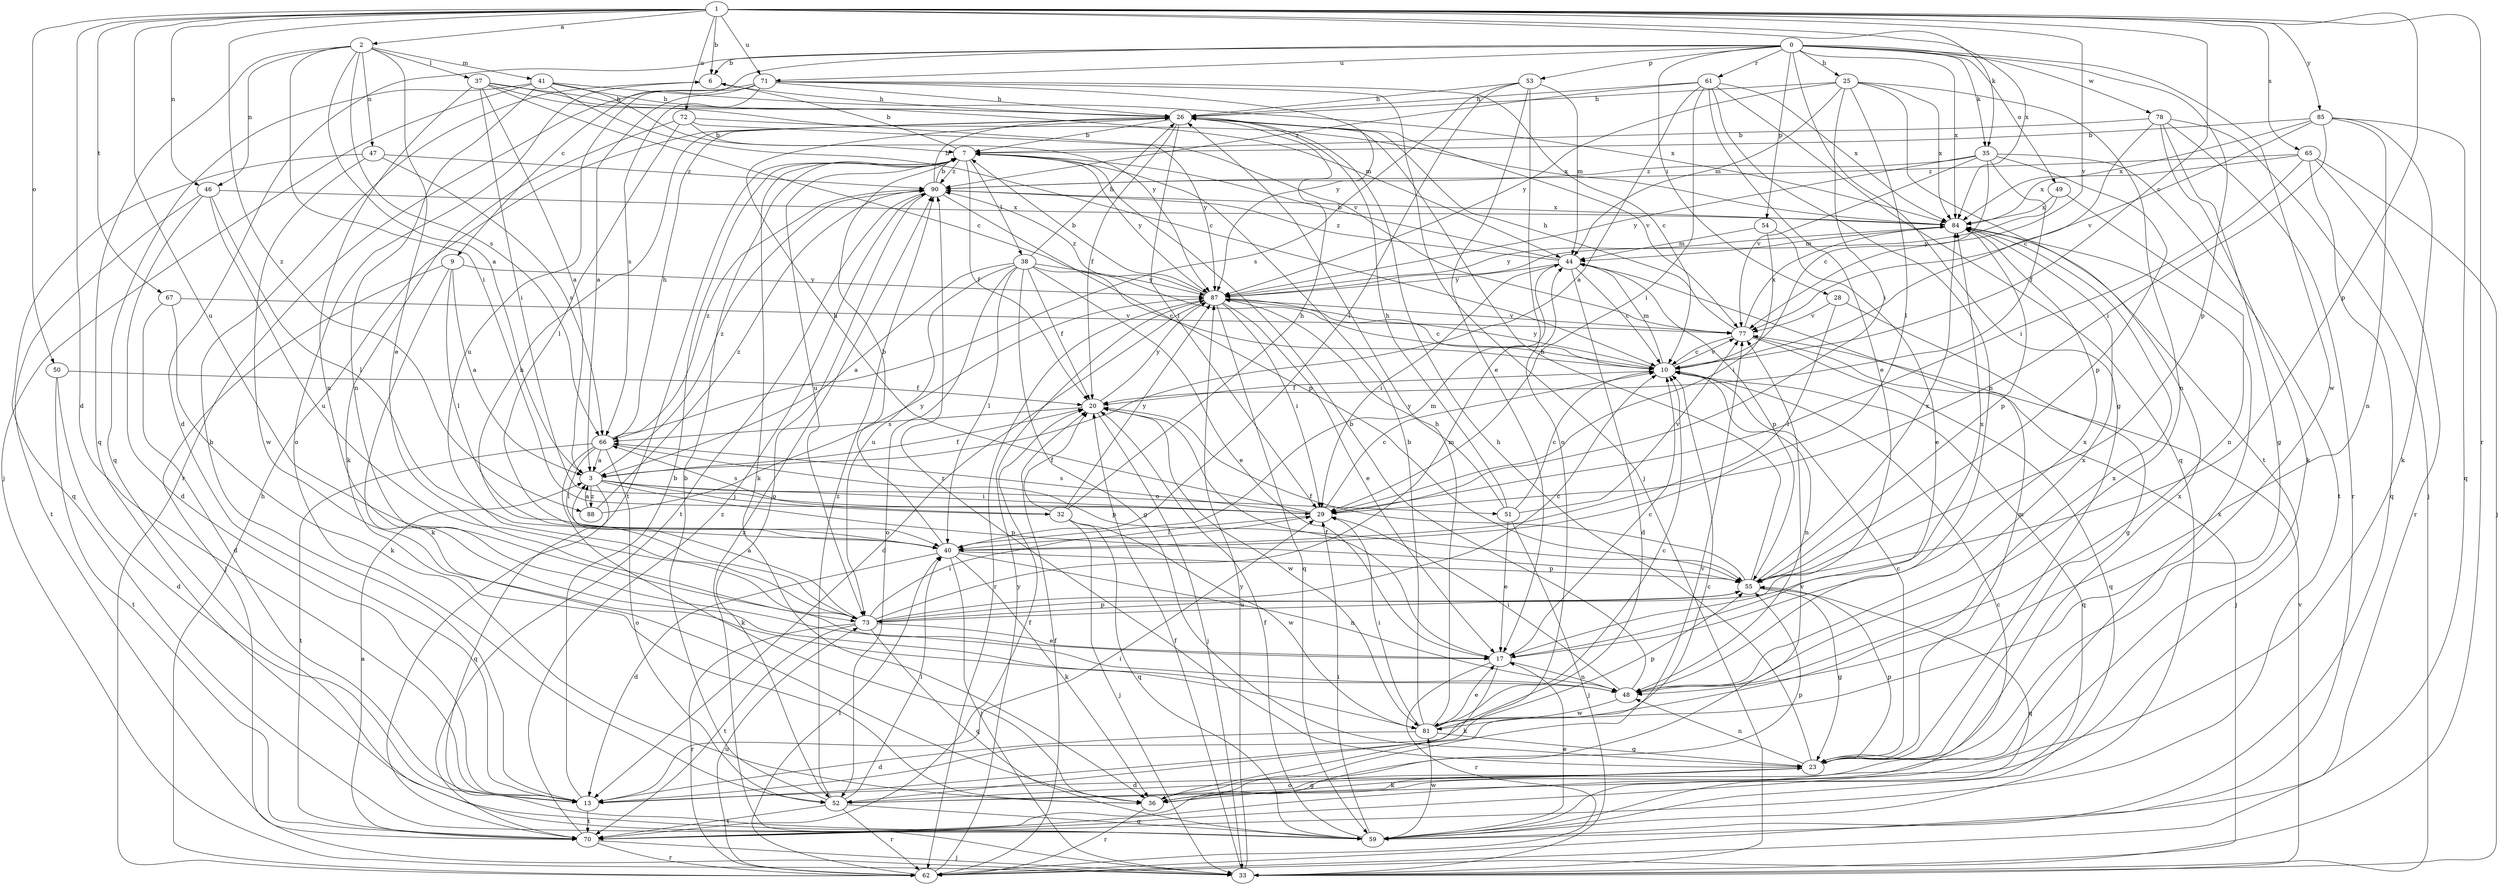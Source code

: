 strict digraph  {
0;
1;
2;
3;
6;
7;
9;
10;
13;
17;
20;
23;
25;
26;
28;
29;
32;
33;
35;
36;
37;
38;
40;
41;
44;
46;
47;
48;
49;
50;
51;
52;
53;
54;
55;
59;
61;
62;
65;
66;
67;
70;
71;
72;
73;
77;
78;
81;
84;
85;
87;
88;
90;
0 -> 6  [label=b];
0 -> 9  [label=c];
0 -> 13  [label=d];
0 -> 23  [label=g];
0 -> 25  [label=h];
0 -> 28  [label=i];
0 -> 35  [label=k];
0 -> 49  [label=o];
0 -> 53  [label=p];
0 -> 54  [label=p];
0 -> 55  [label=p];
0 -> 61  [label=r];
0 -> 71  [label=u];
0 -> 78  [label=w];
0 -> 81  [label=w];
0 -> 84  [label=x];
1 -> 2  [label=a];
1 -> 6  [label=b];
1 -> 10  [label=c];
1 -> 13  [label=d];
1 -> 35  [label=k];
1 -> 46  [label=n];
1 -> 50  [label=o];
1 -> 55  [label=p];
1 -> 62  [label=r];
1 -> 65  [label=s];
1 -> 67  [label=t];
1 -> 71  [label=u];
1 -> 72  [label=u];
1 -> 73  [label=u];
1 -> 77  [label=v];
1 -> 84  [label=x];
1 -> 85  [label=y];
1 -> 88  [label=z];
2 -> 3  [label=a];
2 -> 17  [label=e];
2 -> 29  [label=i];
2 -> 37  [label=l];
2 -> 41  [label=m];
2 -> 46  [label=n];
2 -> 47  [label=n];
2 -> 59  [label=q];
2 -> 66  [label=s];
3 -> 20  [label=f];
3 -> 29  [label=i];
3 -> 32  [label=j];
3 -> 51  [label=o];
3 -> 55  [label=p];
3 -> 59  [label=q];
3 -> 88  [label=z];
3 -> 90  [label=z];
6 -> 26  [label=h];
6 -> 52  [label=o];
7 -> 6  [label=b];
7 -> 20  [label=f];
7 -> 36  [label=k];
7 -> 38  [label=l];
7 -> 70  [label=t];
7 -> 73  [label=u];
7 -> 87  [label=y];
7 -> 90  [label=z];
9 -> 3  [label=a];
9 -> 33  [label=j];
9 -> 36  [label=k];
9 -> 40  [label=l];
9 -> 87  [label=y];
10 -> 20  [label=f];
10 -> 44  [label=m];
10 -> 48  [label=n];
10 -> 59  [label=q];
10 -> 77  [label=v];
10 -> 87  [label=y];
13 -> 6  [label=b];
13 -> 7  [label=b];
13 -> 10  [label=c];
13 -> 29  [label=i];
13 -> 70  [label=t];
17 -> 10  [label=c];
17 -> 20  [label=f];
17 -> 36  [label=k];
17 -> 48  [label=n];
17 -> 62  [label=r];
17 -> 84  [label=x];
20 -> 33  [label=j];
20 -> 66  [label=s];
20 -> 81  [label=w];
20 -> 87  [label=y];
23 -> 10  [label=c];
23 -> 13  [label=d];
23 -> 26  [label=h];
23 -> 36  [label=k];
23 -> 44  [label=m];
23 -> 48  [label=n];
23 -> 52  [label=o];
23 -> 55  [label=p];
23 -> 84  [label=x];
23 -> 90  [label=z];
25 -> 26  [label=h];
25 -> 29  [label=i];
25 -> 40  [label=l];
25 -> 44  [label=m];
25 -> 48  [label=n];
25 -> 70  [label=t];
25 -> 84  [label=x];
25 -> 87  [label=y];
26 -> 7  [label=b];
26 -> 20  [label=f];
26 -> 29  [label=i];
26 -> 77  [label=v];
28 -> 23  [label=g];
28 -> 40  [label=l];
28 -> 77  [label=v];
29 -> 10  [label=c];
29 -> 26  [label=h];
29 -> 40  [label=l];
29 -> 66  [label=s];
32 -> 20  [label=f];
32 -> 26  [label=h];
32 -> 33  [label=j];
32 -> 59  [label=q];
32 -> 66  [label=s];
32 -> 81  [label=w];
32 -> 87  [label=y];
33 -> 20  [label=f];
33 -> 77  [label=v];
33 -> 87  [label=y];
33 -> 90  [label=z];
35 -> 10  [label=c];
35 -> 20  [label=f];
35 -> 55  [label=p];
35 -> 70  [label=t];
35 -> 77  [label=v];
35 -> 87  [label=y];
35 -> 90  [label=z];
36 -> 55  [label=p];
36 -> 62  [label=r];
36 -> 77  [label=v];
37 -> 3  [label=a];
37 -> 10  [label=c];
37 -> 26  [label=h];
37 -> 29  [label=i];
37 -> 44  [label=m];
37 -> 48  [label=n];
37 -> 77  [label=v];
38 -> 3  [label=a];
38 -> 10  [label=c];
38 -> 17  [label=e];
38 -> 20  [label=f];
38 -> 23  [label=g];
38 -> 26  [label=h];
38 -> 40  [label=l];
38 -> 52  [label=o];
38 -> 73  [label=u];
38 -> 87  [label=y];
40 -> 7  [label=b];
40 -> 13  [label=d];
40 -> 33  [label=j];
40 -> 36  [label=k];
40 -> 44  [label=m];
40 -> 48  [label=n];
40 -> 55  [label=p];
41 -> 10  [label=c];
41 -> 26  [label=h];
41 -> 33  [label=j];
41 -> 48  [label=n];
41 -> 59  [label=q];
41 -> 84  [label=x];
41 -> 87  [label=y];
44 -> 7  [label=b];
44 -> 10  [label=c];
44 -> 13  [label=d];
44 -> 29  [label=i];
44 -> 55  [label=p];
44 -> 87  [label=y];
44 -> 90  [label=z];
46 -> 13  [label=d];
46 -> 40  [label=l];
46 -> 70  [label=t];
46 -> 73  [label=u];
46 -> 84  [label=x];
47 -> 59  [label=q];
47 -> 66  [label=s];
47 -> 81  [label=w];
47 -> 90  [label=z];
48 -> 7  [label=b];
48 -> 29  [label=i];
48 -> 81  [label=w];
48 -> 84  [label=x];
49 -> 48  [label=n];
49 -> 84  [label=x];
49 -> 87  [label=y];
50 -> 13  [label=d];
50 -> 20  [label=f];
50 -> 70  [label=t];
51 -> 10  [label=c];
51 -> 17  [label=e];
51 -> 26  [label=h];
51 -> 33  [label=j];
51 -> 77  [label=v];
51 -> 87  [label=y];
52 -> 7  [label=b];
52 -> 23  [label=g];
52 -> 40  [label=l];
52 -> 59  [label=q];
52 -> 62  [label=r];
52 -> 70  [label=t];
52 -> 84  [label=x];
52 -> 90  [label=z];
53 -> 17  [label=e];
53 -> 26  [label=h];
53 -> 40  [label=l];
53 -> 44  [label=m];
53 -> 52  [label=o];
53 -> 66  [label=s];
54 -> 17  [label=e];
54 -> 29  [label=i];
54 -> 44  [label=m];
55 -> 20  [label=f];
55 -> 23  [label=g];
55 -> 26  [label=h];
55 -> 59  [label=q];
55 -> 73  [label=u];
55 -> 84  [label=x];
59 -> 17  [label=e];
59 -> 20  [label=f];
59 -> 29  [label=i];
59 -> 81  [label=w];
61 -> 3  [label=a];
61 -> 17  [label=e];
61 -> 26  [label=h];
61 -> 29  [label=i];
61 -> 48  [label=n];
61 -> 59  [label=q];
61 -> 84  [label=x];
61 -> 90  [label=z];
62 -> 20  [label=f];
62 -> 26  [label=h];
62 -> 40  [label=l];
62 -> 73  [label=u];
62 -> 87  [label=y];
65 -> 29  [label=i];
65 -> 33  [label=j];
65 -> 59  [label=q];
65 -> 62  [label=r];
65 -> 84  [label=x];
65 -> 90  [label=z];
66 -> 3  [label=a];
66 -> 26  [label=h];
66 -> 36  [label=k];
66 -> 40  [label=l];
66 -> 52  [label=o];
66 -> 55  [label=p];
66 -> 70  [label=t];
66 -> 90  [label=z];
67 -> 13  [label=d];
67 -> 36  [label=k];
67 -> 77  [label=v];
70 -> 3  [label=a];
70 -> 10  [label=c];
70 -> 20  [label=f];
70 -> 33  [label=j];
70 -> 62  [label=r];
70 -> 77  [label=v];
70 -> 90  [label=z];
71 -> 3  [label=a];
71 -> 10  [label=c];
71 -> 26  [label=h];
71 -> 33  [label=j];
71 -> 62  [label=r];
71 -> 66  [label=s];
71 -> 73  [label=u];
71 -> 87  [label=y];
72 -> 7  [label=b];
72 -> 36  [label=k];
72 -> 40  [label=l];
72 -> 84  [label=x];
72 -> 87  [label=y];
73 -> 3  [label=a];
73 -> 10  [label=c];
73 -> 17  [label=e];
73 -> 26  [label=h];
73 -> 29  [label=i];
73 -> 44  [label=m];
73 -> 55  [label=p];
73 -> 59  [label=q];
73 -> 62  [label=r];
73 -> 70  [label=t];
73 -> 84  [label=x];
77 -> 10  [label=c];
77 -> 26  [label=h];
77 -> 33  [label=j];
77 -> 59  [label=q];
77 -> 84  [label=x];
78 -> 7  [label=b];
78 -> 10  [label=c];
78 -> 23  [label=g];
78 -> 33  [label=j];
78 -> 36  [label=k];
78 -> 62  [label=r];
81 -> 7  [label=b];
81 -> 10  [label=c];
81 -> 13  [label=d];
81 -> 17  [label=e];
81 -> 23  [label=g];
81 -> 26  [label=h];
81 -> 29  [label=i];
81 -> 55  [label=p];
81 -> 84  [label=x];
84 -> 44  [label=m];
84 -> 55  [label=p];
84 -> 87  [label=y];
85 -> 7  [label=b];
85 -> 29  [label=i];
85 -> 36  [label=k];
85 -> 48  [label=n];
85 -> 59  [label=q];
85 -> 77  [label=v];
85 -> 84  [label=x];
87 -> 7  [label=b];
87 -> 10  [label=c];
87 -> 13  [label=d];
87 -> 17  [label=e];
87 -> 29  [label=i];
87 -> 59  [label=q];
87 -> 62  [label=r];
87 -> 77  [label=v];
87 -> 90  [label=z];
88 -> 3  [label=a];
88 -> 87  [label=y];
88 -> 90  [label=z];
90 -> 7  [label=b];
90 -> 26  [label=h];
90 -> 52  [label=o];
90 -> 55  [label=p];
90 -> 70  [label=t];
90 -> 84  [label=x];
}
